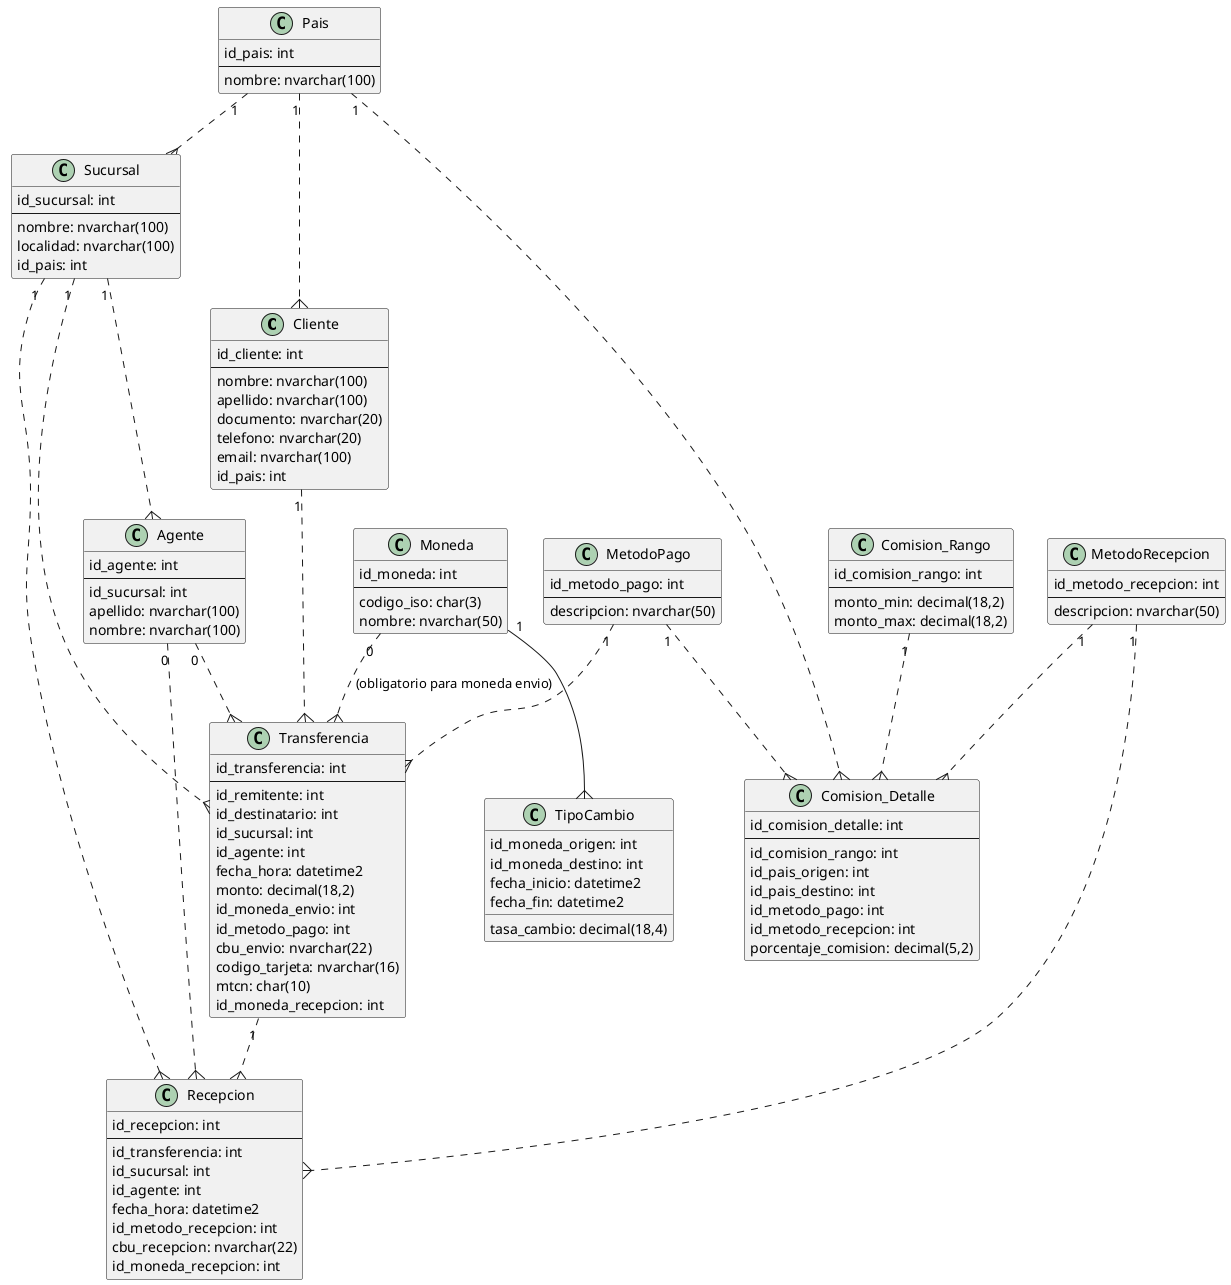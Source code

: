' EXAMEN FINAL – SISTEMAS DE BASES DE DATOS – INGENIERÍA INFORMÁTICA – 19-02-2025

' SERVICIO DE TRANFERENCIA DE DINERO INTERNACIONAL – CASO WESTERN UNION.
' Las agencias de transferencias internacionales como Western Union facilitan el envío de dinero entre distintos países mediante una red global de agentes y bancos. Su funcionamiento se basa en un modelo de remesas electrónicas, que permite a una persona enviar dinero a otra sin necesidad de que ambas tengan una cuenta bancaria.
' 1. Iniciación de la Transferencia
' El remitente puede iniciar la transferencia a través de dos métodos principales:
' •	En una sucursal física: Completa un formulario y entrega el dinero en efectivo, o a través de una transferencia, o con tarjeta de débito.
' •	En línea: A través del sitio web o la aplicación móvil de Western Union, utilizando una cuenta bancaria (transferencia) o tarjeta de débito.
' Deben registrarse los siguientes datos de la operación:
' -	Sucursal en la que se realizó la transferencia, 0 (cero) si fue realizada por la web.

' -	Fecha y hora

' -	Agente de WU (en el caso de haberse realizado en una sucursal).

' -	Monto

' -	Moneda en la cual se realiza la transferencia

' -	Método de entrega del dinero (efectivo, transferencia, tarjeta de débito)

' -	CBU (si la entrega fue realizada a través de una transferencia)

' -	Código de la tarjeta de débito

' -	Código de transferencia o MTCN (Money Transfer Control Number) (no obligatorio – se genera cuando se confirma la transacción). Es un número de 10 dígitos.

' -	Remitente:
' •	Nombre y apellidos completos.
' •	Documento de identidad.
' •	Teléfono
' •	Email
' -	Destinatario:
' •	Nombre y apellidos completos.
' •	Documento de identidad.
' •	País de destino.
' •	Método de recepción (efectivo en una sucursal o depósito en cuenta bancaria).
' •	CBU de la cuenta bancaria si se seleccionó la recepción por ese canal.
' •	Moneda en la que se desea recibir el monto transferido (opcional). Si no se informa se entrega en la moneda local o en la de la cuenta bancaria (si fue informada).
' NOTA: Si el monto se recibirá en una cuenta bancaria no se informa, ya que la moneda será la de la cuenta.
' WU mantiene los datos de remitentes y destinatarios como “clientes”.
' También mantiene datos de las sucursales (número, denominación, localidad y país) y los agentes que trabajan en ellas (número, apellido, nombre).  
' 2. Cálculo de comisiones y tipo de cambio
' Western Union cobra una comisión (porcentaje del monto) por la transferencia, la cual varía según:
' •	El monto enviado (rango: mínimo – máximo).
' •	El país de origen y el país de destino.
' •	El método de pago y el método de recepción.
' Además, cuando la transferencia implica diferentes monedas, Western Union aplica un tipo de cambio que tiene una variación entre rangos de fechas.
' 3. Procesamiento y Envío del Dinero
' Una vez que se confirma el pago, Western Union procesa la transferencia y genera un código de transacción (MTCN, Money Transfer Control Number). Este código es fundamental, ya que el destinatario lo necesitará para retirar el dinero.
' 4. Recepción del Dinero
' El destinatario puede recibir el dinero mediante distintos canales:
' •	Efectivo en una sucursal: Acude a un agente de Western Union con su documento de identidad y el código MTCN.
' •	Depósito en cuenta bancaria: Se acredita automáticamente en la cuenta bancaria del destinatario.
' En el momento de la recepción o que se acredita la transferencia se debe registrar la fecha-hora de la misma, la sucursal y el agente (si fue en una sucursal).

' EJERCICIOS:
' 1.	Diseñar un modelo lógico de datos para el problema (30)

' 2.	Implementar la base de datos con todas las reglas de integridad que puedan implementarse de manera declarativa (PKs, UKs, FKs, CHECKs) y describir las reglas de integridad que no se pueden implementar de esa manera (10)

' 3.	Controlar que para la fecha de entrega haya registrado el tipo de cambio entre la moneda de recepción y la de entrega. Solo si son monedas diferentes. Recordar que en todo momento la base de datos debe quedar en estado íntegro, por lo que no solo debe controlarse la operación de entrega. (35)

' 4.	Programar una función escalar que reciba como argumento el identificador de una transferencia y devuelva el importe de comisión a cobrar en dólares (25)

' ------------------------------------------------------------------------------

' 1. Tabla Cliente
' Registra a todas las personas involucradas en la transferencia (remitente y destinatario).

' id_cliente (PK)
' nombre
' apellido
' documento_identidad (UK)
' telefono
' email
' 2. Tabla Sucursal
' Registra las sucursales de Western Union.

' id_sucursal (PK)
' denominacion
' localidad
' pais
' 3. Tabla Agente
' Registra los agentes de Western Union que procesan transferencias en sucursales.

' id_agente (PK)
' id_sucursal (FK) → Sucursal
' apellido
' nombre
' 4. Tabla Moneda
' Registra las monedas disponibles.

' id_moneda (PK)
' codigo_iso (Ej: USD, EUR, ARS)
' nombre
' 5. Tabla Transferencia
' Registra las transferencias realizadas.

' id_transferencia (PK)
' id_remitente (FK) → Cliente
' id_destinatario (FK) → Cliente
' id_sucursal (FK) → Sucursal (0 si es en línea)
' id_agente (FK, NULLABLE) → Agente (NULL si es en línea)
' fecha_hora
' monto
' id_moneda_envio (FK) → Moneda
' metodo_envio (Enum: efectivo, transferencia, tarjeta de débito)
' cbu_envio (NULLABLE)
' codigo_tarjeta (NULLABLE)
' mtcn (NULLABLE, 10 caracteres)
' id_moneda_recepcion (FK) → Moneda (NULLABLE, si no se especificó)
' 6. Tabla Recepcion
' Registra la recepción del dinero.

' id_recepcion (PK)
' id_transferencia (FK, UK) → Transferencia
' id_sucursal (FK) → Sucursal (0 si es depósito en cuenta bancaria)
' id_agente (FK, NULLABLE) → Agente
' fecha_hora
' metodo_recepcion (Enum: efectivo, cuenta bancaria)
' cbu_recepcion (NULLABLE)
' 7. Tabla TipoCambio
' Registra el tipo de cambio en fechas determinadas.

' id_tipo_cambio (PK)
' id_moneda_origen (FK) → Moneda
' id_moneda_destino (FK) → Moneda
' fecha_inicio
' fecha_fin
' tasa_cambio
' 8. Tabla Comision
' Registra las comisiones según distintos parámetros.

' id_comision (PK)
' monto_min
' monto_max
' id_pais_origen (FK) → Sucursal.pais
' id_pais_destino (FK) → Sucursal.pais
' metodo_envio
' metodo_recepcion
' porcentaje_comision

@startuml

class Cliente {
    id_cliente: int
    --
    nombre: nvarchar(100)
    apellido: nvarchar(100)
    documento: nvarchar(20)
    telefono: nvarchar(20)
    email: nvarchar(100)
    id_pais: int
}

class Pais {
    id_pais: int
    --
    nombre: nvarchar(100)
}

class Sucursal {
    id_sucursal: int
    --
    nombre: nvarchar(100)
    localidad: nvarchar(100)
    id_pais: int
}

class Agente{
    id_agente: int
    --
    id_sucursal: int
    apellido: nvarchar(100)
    nombre: nvarchar(100)
}

class Moneda {
    id_moneda: int
    --
    codigo_iso: char(3)
    nombre: nvarchar(50)
}

class MetodoPago {
    id_metodo_pago: int
    --
    descripcion: nvarchar(50)
}

class MetodoRecepcion {
    id_metodo_recepcion: int
    --
    descripcion: nvarchar(50)
}

class Transferencia {
    id_transferencia: int
    --
    id_remitente: int
    id_destinatario: int
    id_sucursal: int
    id_agente: int
    fecha_hora: datetime2
    monto: decimal(18,2)
    id_moneda_envio: int
    id_metodo_pago: int
    cbu_envio: nvarchar(22)
    codigo_tarjeta: nvarchar(16)
    mtcn: char(10)
    id_moneda_recepcion: int
}

class Recepcion {
    id_recepcion: int
    --
    id_transferencia: int
    id_sucursal: int
    id_agente: int
    fecha_hora: datetime2
    id_metodo_recepcion: int
    cbu_recepcion: nvarchar(22)
    id_moneda_recepcion: int
}

class TipoCambio {
    id_moneda_origen: int
    id_moneda_destino: int
    fecha_inicio: datetime2
    fecha_fin: datetime2
    tasa_cambio: decimal(18,4)
}

class Comision_Rango {
    id_comision_rango: int
    --
    monto_min: decimal(18,2)
    monto_max: decimal(18,2)
}

class Comision_Detalle {
    id_comision_detalle: int
    --
    id_comision_rango: int
    id_pais_origen: int
    id_pais_destino: int
    id_metodo_pago: int
    id_metodo_recepcion: int
    porcentaje_comision: decimal(5,2)
}

Pais "1" ..{ Sucursal
Sucursal "1" ..{ Agente
Sucursal "1" ..{ Transferencia
Cliente "1" ..{ Transferencia
Agente "0" ..{ Transferencia
Moneda "0" ..{ Transferencia : (obligatorio para moneda envio)
MetodoPago "1" ..{ Transferencia
Transferencia "1" ..{ Recepcion
Sucursal "1" ..{ Recepcion
Agente "0" ..{ Recepcion
MetodoRecepcion "1" ..{ Recepcion
Moneda "1"--{ TipoCambio
Comision_Rango "1" ..{ Comision_Detalle
Pais "1" ..{ Comision_Detalle
MetodoPago "1" ..{ Comision_Detalle
MetodoRecepcion "1" ..{ Comision_Detalle
Pais "1" ..{ Cliente

@enduml